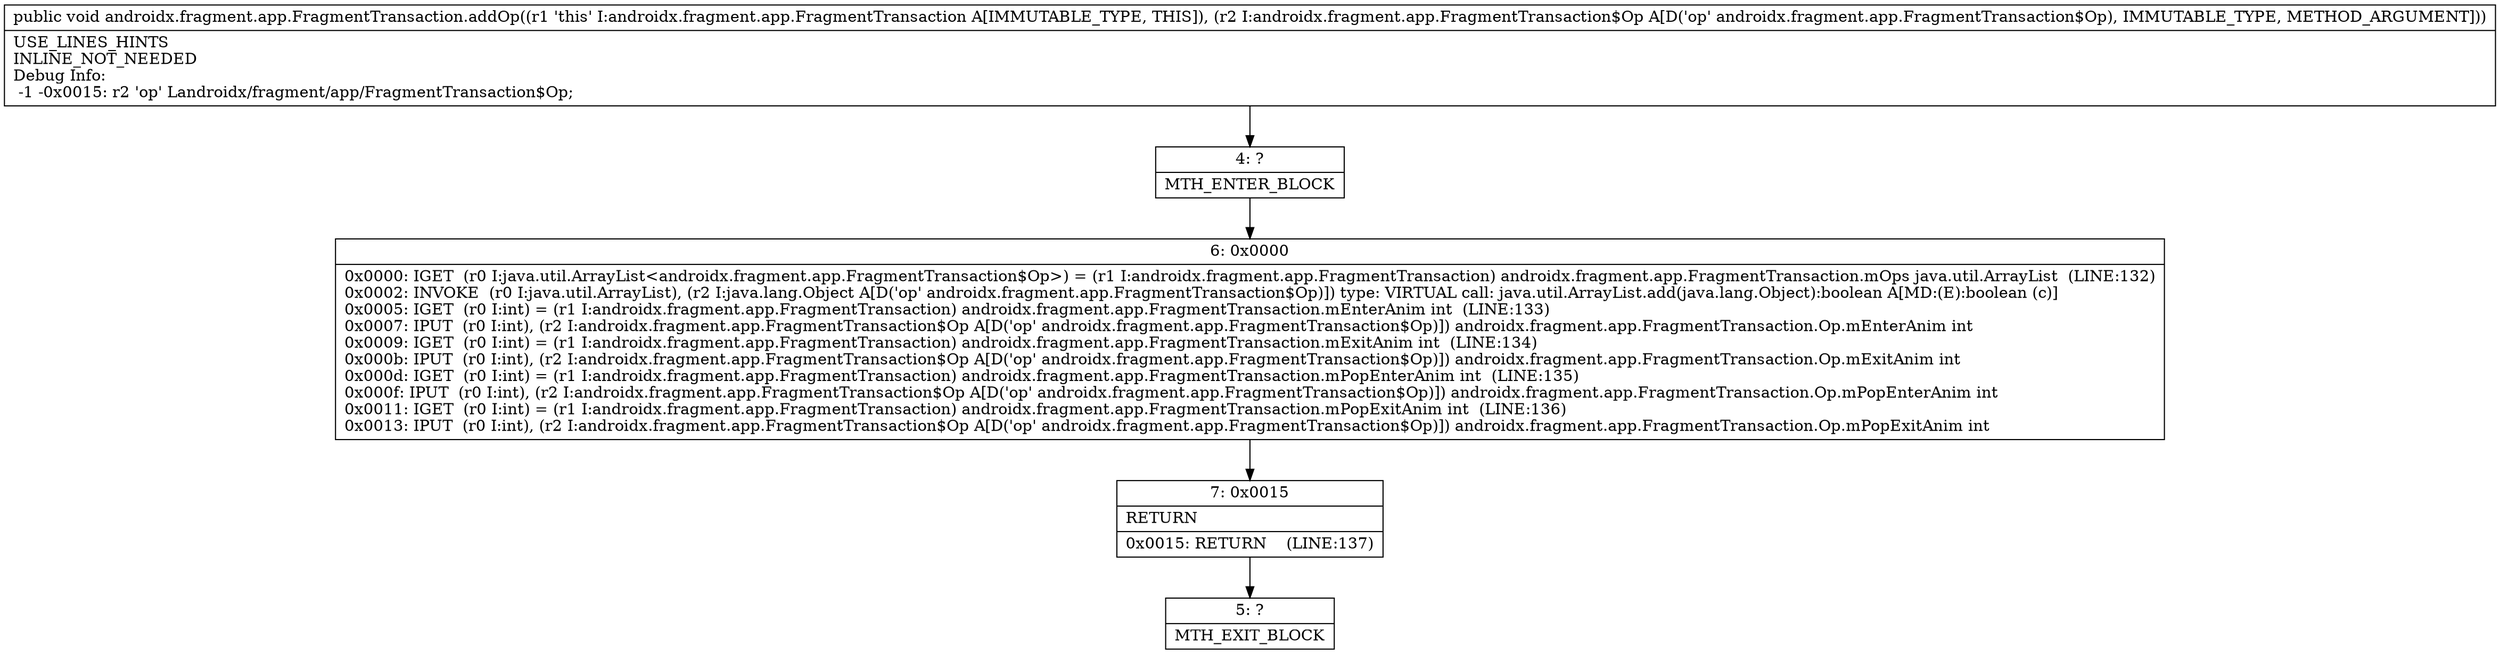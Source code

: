 digraph "CFG forandroidx.fragment.app.FragmentTransaction.addOp(Landroidx\/fragment\/app\/FragmentTransaction$Op;)V" {
Node_4 [shape=record,label="{4\:\ ?|MTH_ENTER_BLOCK\l}"];
Node_6 [shape=record,label="{6\:\ 0x0000|0x0000: IGET  (r0 I:java.util.ArrayList\<androidx.fragment.app.FragmentTransaction$Op\>) = (r1 I:androidx.fragment.app.FragmentTransaction) androidx.fragment.app.FragmentTransaction.mOps java.util.ArrayList  (LINE:132)\l0x0002: INVOKE  (r0 I:java.util.ArrayList), (r2 I:java.lang.Object A[D('op' androidx.fragment.app.FragmentTransaction$Op)]) type: VIRTUAL call: java.util.ArrayList.add(java.lang.Object):boolean A[MD:(E):boolean (c)]\l0x0005: IGET  (r0 I:int) = (r1 I:androidx.fragment.app.FragmentTransaction) androidx.fragment.app.FragmentTransaction.mEnterAnim int  (LINE:133)\l0x0007: IPUT  (r0 I:int), (r2 I:androidx.fragment.app.FragmentTransaction$Op A[D('op' androidx.fragment.app.FragmentTransaction$Op)]) androidx.fragment.app.FragmentTransaction.Op.mEnterAnim int \l0x0009: IGET  (r0 I:int) = (r1 I:androidx.fragment.app.FragmentTransaction) androidx.fragment.app.FragmentTransaction.mExitAnim int  (LINE:134)\l0x000b: IPUT  (r0 I:int), (r2 I:androidx.fragment.app.FragmentTransaction$Op A[D('op' androidx.fragment.app.FragmentTransaction$Op)]) androidx.fragment.app.FragmentTransaction.Op.mExitAnim int \l0x000d: IGET  (r0 I:int) = (r1 I:androidx.fragment.app.FragmentTransaction) androidx.fragment.app.FragmentTransaction.mPopEnterAnim int  (LINE:135)\l0x000f: IPUT  (r0 I:int), (r2 I:androidx.fragment.app.FragmentTransaction$Op A[D('op' androidx.fragment.app.FragmentTransaction$Op)]) androidx.fragment.app.FragmentTransaction.Op.mPopEnterAnim int \l0x0011: IGET  (r0 I:int) = (r1 I:androidx.fragment.app.FragmentTransaction) androidx.fragment.app.FragmentTransaction.mPopExitAnim int  (LINE:136)\l0x0013: IPUT  (r0 I:int), (r2 I:androidx.fragment.app.FragmentTransaction$Op A[D('op' androidx.fragment.app.FragmentTransaction$Op)]) androidx.fragment.app.FragmentTransaction.Op.mPopExitAnim int \l}"];
Node_7 [shape=record,label="{7\:\ 0x0015|RETURN\l|0x0015: RETURN    (LINE:137)\l}"];
Node_5 [shape=record,label="{5\:\ ?|MTH_EXIT_BLOCK\l}"];
MethodNode[shape=record,label="{public void androidx.fragment.app.FragmentTransaction.addOp((r1 'this' I:androidx.fragment.app.FragmentTransaction A[IMMUTABLE_TYPE, THIS]), (r2 I:androidx.fragment.app.FragmentTransaction$Op A[D('op' androidx.fragment.app.FragmentTransaction$Op), IMMUTABLE_TYPE, METHOD_ARGUMENT]))  | USE_LINES_HINTS\lINLINE_NOT_NEEDED\lDebug Info:\l  \-1 \-0x0015: r2 'op' Landroidx\/fragment\/app\/FragmentTransaction$Op;\l}"];
MethodNode -> Node_4;Node_4 -> Node_6;
Node_6 -> Node_7;
Node_7 -> Node_5;
}

